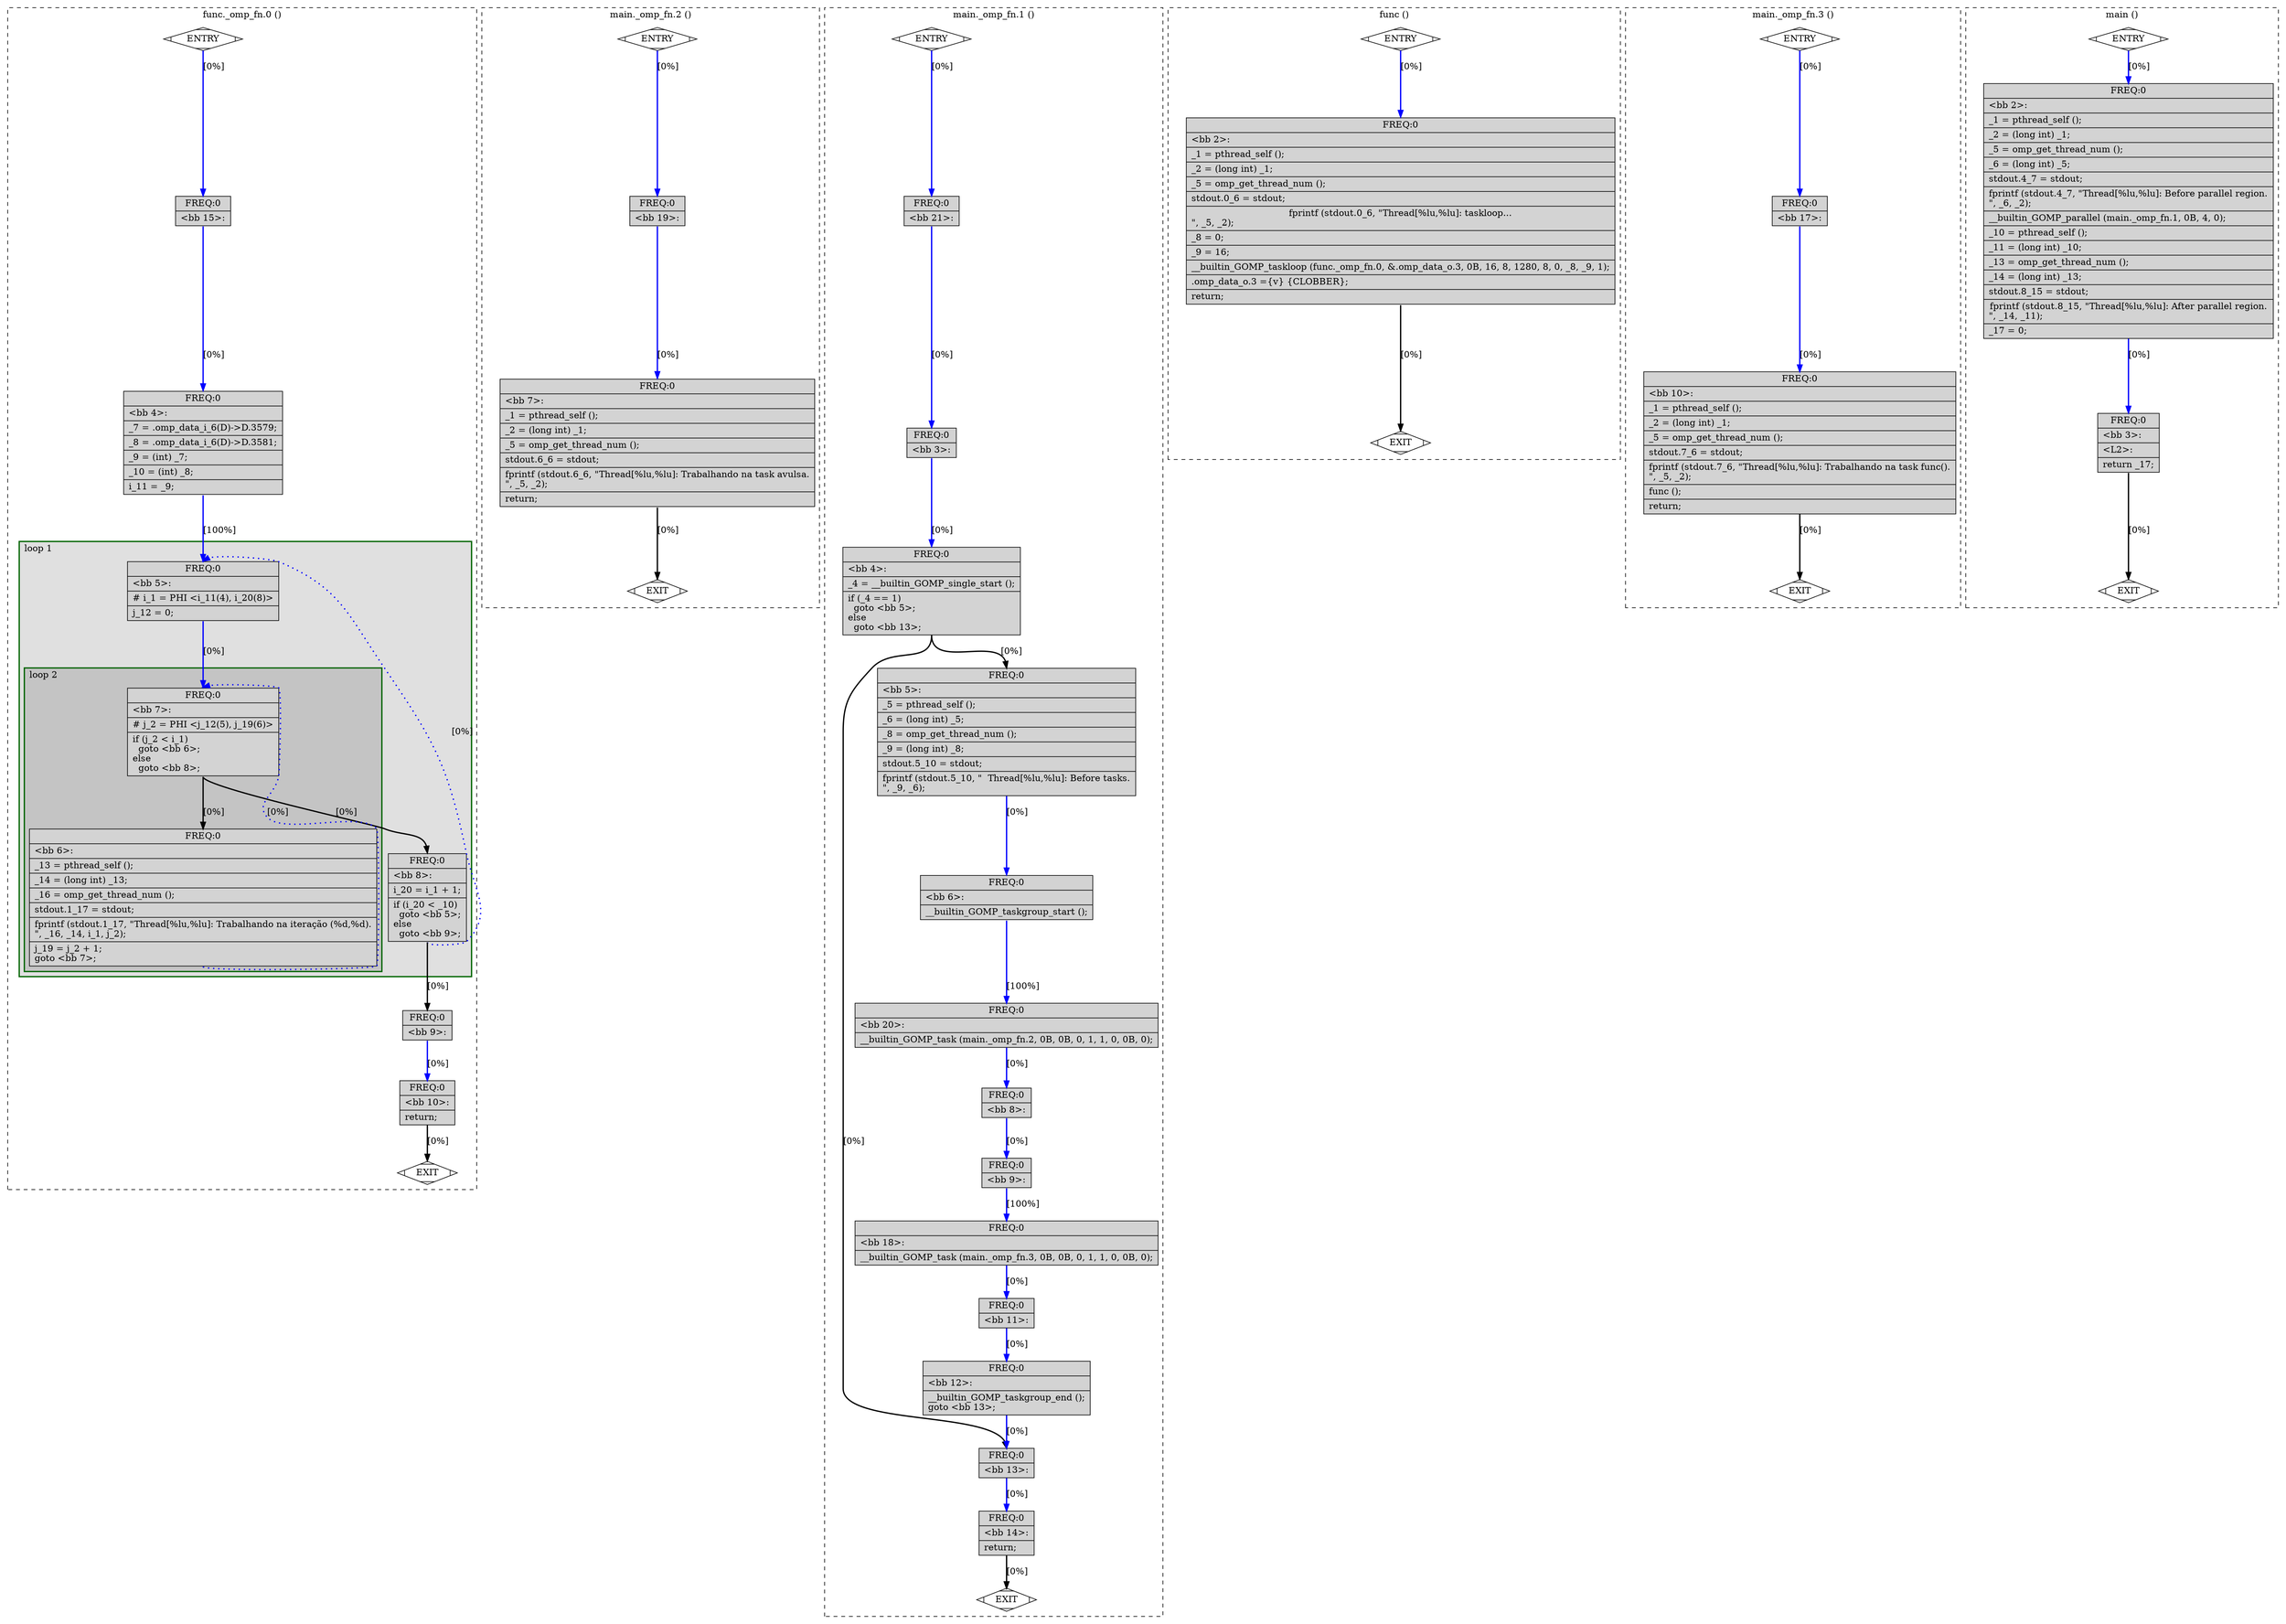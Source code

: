 digraph "example-taskloop.c.018t.ssa" {
overlap=false;
subgraph "cluster_func._omp_fn.0" {
	style="dashed";
	color="black";
	label="func._omp_fn.0 ()";
	subgraph cluster_4_1 {
	style="filled";
	color="darkgreen";
	fillcolor="grey88";
	label="loop 1";
	labeljust=l;
	penwidth=2;
	subgraph cluster_4_2 {
	style="filled";
	color="darkgreen";
	fillcolor="grey77";
	label="loop 2";
	labeljust=l;
	penwidth=2;
	fn_4_basic_block_7 [shape=record,style=filled,fillcolor=lightgrey,label="{ FREQ:0 |\<bb\ 7\>:\l\
|#\ j_2\ =\ PHI\ \<j_12(5),\ j_19(6)\>\l\
|if\ (j_2\ \<\ i_1)\l\
\ \ goto\ \<bb\ 6\>;\l\
else\l\
\ \ goto\ \<bb\ 8\>;\l\
}"];

	fn_4_basic_block_6 [shape=record,style=filled,fillcolor=lightgrey,label="{ FREQ:0 |\<bb\ 6\>:\l\
|_13\ =\ pthread_self\ ();\l\
|_14\ =\ (long\ int)\ _13;\l\
|_16\ =\ omp_get_thread_num\ ();\l\
|stdout.1_17\ =\ stdout;\l\
|fprintf\ (stdout.1_17,\ \"Thread[%lu,%lu]:\ Trabalhando\ na\ iteração\ (%d,%d).\n\",\ _16,\ _14,\ i_1,\ j_2);\l\
|j_19\ =\ j_2\ +\ 1;\l\
goto\ \<bb\ 7\>;\l\
}"];

	}
	fn_4_basic_block_5 [shape=record,style=filled,fillcolor=lightgrey,label="{ FREQ:0 |\<bb\ 5\>:\l\
|#\ i_1\ =\ PHI\ \<i_11(4),\ i_20(8)\>\l\
|j_12\ =\ 0;\l\
}"];

	fn_4_basic_block_8 [shape=record,style=filled,fillcolor=lightgrey,label="{ FREQ:0 |\<bb\ 8\>:\l\
|i_20\ =\ i_1\ +\ 1;\l\
|if\ (i_20\ \<\ _10)\l\
\ \ goto\ \<bb\ 5\>;\l\
else\l\
\ \ goto\ \<bb\ 9\>;\l\
}"];

	}
	fn_4_basic_block_0 [shape=Mdiamond,style=filled,fillcolor=white,label="ENTRY"];

	fn_4_basic_block_1 [shape=Mdiamond,style=filled,fillcolor=white,label="EXIT"];

	fn_4_basic_block_15 [shape=record,style=filled,fillcolor=lightgrey,label="{ FREQ:0 |\<bb\ 15\>:\l\
}"];

	fn_4_basic_block_4 [shape=record,style=filled,fillcolor=lightgrey,label="{ FREQ:0 |\<bb\ 4\>:\l\
|_7\ =\ .omp_data_i_6(D)-\>D.3579;\l\
|_8\ =\ .omp_data_i_6(D)-\>D.3581;\l\
|_9\ =\ (int)\ _7;\l\
|_10\ =\ (int)\ _8;\l\
|i_11\ =\ _9;\l\
}"];

	fn_4_basic_block_9 [shape=record,style=filled,fillcolor=lightgrey,label="{ FREQ:0 |\<bb\ 9\>:\l\
}"];

	fn_4_basic_block_10 [shape=record,style=filled,fillcolor=lightgrey,label="{ FREQ:0 |\<bb\ 10\>:\l\
|return;\l\
}"];

	fn_4_basic_block_0:s -> fn_4_basic_block_15:n [style="solid,bold",color=blue,weight=100,constraint=true, label="[0%]"];
	fn_4_basic_block_15:s -> fn_4_basic_block_4:n [style="solid,bold",color=blue,weight=100,constraint=true, label="[0%]"];
	fn_4_basic_block_4:s -> fn_4_basic_block_5:n [style="solid,bold",color=blue,weight=100,constraint=true, label="[100%]"];
	fn_4_basic_block_5:s -> fn_4_basic_block_7:n [style="solid,bold",color=blue,weight=100,constraint=true, label="[0%]"];
	fn_4_basic_block_7:s -> fn_4_basic_block_6:n [style="solid,bold",color=black,weight=10,constraint=true, label="[0%]"];
	fn_4_basic_block_7:s -> fn_4_basic_block_8:n [style="solid,bold",color=black,weight=10,constraint=true, label="[0%]"];
	fn_4_basic_block_8:s -> fn_4_basic_block_5:n [style="dotted,bold",color=blue,weight=10,constraint=false, label="[0%]"];
	fn_4_basic_block_8:s -> fn_4_basic_block_9:n [style="solid,bold",color=black,weight=10,constraint=true, label="[0%]"];
	fn_4_basic_block_9:s -> fn_4_basic_block_10:n [style="solid,bold",color=blue,weight=100,constraint=true, label="[0%]"];
	fn_4_basic_block_10:s -> fn_4_basic_block_1:n [style="solid,bold",color=black,weight=10,constraint=true, label="[0%]"];
	fn_4_basic_block_6:s -> fn_4_basic_block_7:n [style="dotted,bold",color=blue,weight=10,constraint=false, label="[0%]"];
	fn_4_basic_block_0:s -> fn_4_basic_block_1:n [style="invis",constraint=true];
}
subgraph "cluster_main._omp_fn.2" {
	style="dashed";
	color="black";
	label="main._omp_fn.2 ()";
	fn_6_basic_block_0 [shape=Mdiamond,style=filled,fillcolor=white,label="ENTRY"];

	fn_6_basic_block_1 [shape=Mdiamond,style=filled,fillcolor=white,label="EXIT"];

	fn_6_basic_block_19 [shape=record,style=filled,fillcolor=lightgrey,label="{ FREQ:0 |\<bb\ 19\>:\l\
}"];

	fn_6_basic_block_7 [shape=record,style=filled,fillcolor=lightgrey,label="{ FREQ:0 |\<bb\ 7\>:\l\
|_1\ =\ pthread_self\ ();\l\
|_2\ =\ (long\ int)\ _1;\l\
|_5\ =\ omp_get_thread_num\ ();\l\
|stdout.6_6\ =\ stdout;\l\
|fprintf\ (stdout.6_6,\ \"Thread[%lu,%lu]:\ Trabalhando\ na\ task\ avulsa.\n\",\ _5,\ _2);\l\
|return;\l\
}"];

	fn_6_basic_block_0:s -> fn_6_basic_block_19:n [style="solid,bold",color=blue,weight=100,constraint=true, label="[0%]"];
	fn_6_basic_block_19:s -> fn_6_basic_block_7:n [style="solid,bold",color=blue,weight=100,constraint=true, label="[0%]"];
	fn_6_basic_block_7:s -> fn_6_basic_block_1:n [style="solid,bold",color=black,weight=10,constraint=true, label="[0%]"];
	fn_6_basic_block_0:s -> fn_6_basic_block_1:n [style="invis",constraint=true];
}
subgraph "cluster_main._omp_fn.1" {
	style="dashed";
	color="black";
	label="main._omp_fn.1 ()";
	fn_5_basic_block_0 [shape=Mdiamond,style=filled,fillcolor=white,label="ENTRY"];

	fn_5_basic_block_1 [shape=Mdiamond,style=filled,fillcolor=white,label="EXIT"];

	fn_5_basic_block_21 [shape=record,style=filled,fillcolor=lightgrey,label="{ FREQ:0 |\<bb\ 21\>:\l\
}"];

	fn_5_basic_block_3 [shape=record,style=filled,fillcolor=lightgrey,label="{ FREQ:0 |\<bb\ 3\>:\l\
}"];

	fn_5_basic_block_4 [shape=record,style=filled,fillcolor=lightgrey,label="{ FREQ:0 |\<bb\ 4\>:\l\
|_4\ =\ __builtin_GOMP_single_start\ ();\l\
|if\ (_4\ ==\ 1)\l\
\ \ goto\ \<bb\ 5\>;\l\
else\l\
\ \ goto\ \<bb\ 13\>;\l\
}"];

	fn_5_basic_block_13 [shape=record,style=filled,fillcolor=lightgrey,label="{ FREQ:0 |\<bb\ 13\>:\l\
}"];

	fn_5_basic_block_14 [shape=record,style=filled,fillcolor=lightgrey,label="{ FREQ:0 |\<bb\ 14\>:\l\
|return;\l\
}"];

	fn_5_basic_block_5 [shape=record,style=filled,fillcolor=lightgrey,label="{ FREQ:0 |\<bb\ 5\>:\l\
|_5\ =\ pthread_self\ ();\l\
|_6\ =\ (long\ int)\ _5;\l\
|_8\ =\ omp_get_thread_num\ ();\l\
|_9\ =\ (long\ int)\ _8;\l\
|stdout.5_10\ =\ stdout;\l\
|fprintf\ (stdout.5_10,\ \"\ \ Thread[%lu,%lu]:\ Before\ tasks.\n\",\ _9,\ _6);\l\
}"];

	fn_5_basic_block_6 [shape=record,style=filled,fillcolor=lightgrey,label="{ FREQ:0 |\<bb\ 6\>:\l\
|__builtin_GOMP_taskgroup_start\ ();\l\
}"];

	fn_5_basic_block_20 [shape=record,style=filled,fillcolor=lightgrey,label="{ FREQ:0 |\<bb\ 20\>:\l\
|__builtin_GOMP_task\ (main._omp_fn.2,\ 0B,\ 0B,\ 0,\ 1,\ 1,\ 0,\ 0B,\ 0);\l\
}"];

	fn_5_basic_block_8 [shape=record,style=filled,fillcolor=lightgrey,label="{ FREQ:0 |\<bb\ 8\>:\l\
}"];

	fn_5_basic_block_9 [shape=record,style=filled,fillcolor=lightgrey,label="{ FREQ:0 |\<bb\ 9\>:\l\
}"];

	fn_5_basic_block_18 [shape=record,style=filled,fillcolor=lightgrey,label="{ FREQ:0 |\<bb\ 18\>:\l\
|__builtin_GOMP_task\ (main._omp_fn.3,\ 0B,\ 0B,\ 0,\ 1,\ 1,\ 0,\ 0B,\ 0);\l\
}"];

	fn_5_basic_block_11 [shape=record,style=filled,fillcolor=lightgrey,label="{ FREQ:0 |\<bb\ 11\>:\l\
}"];

	fn_5_basic_block_12 [shape=record,style=filled,fillcolor=lightgrey,label="{ FREQ:0 |\<bb\ 12\>:\l\
|__builtin_GOMP_taskgroup_end\ ();\l\
goto\ \<bb\ 13\>;\l\
}"];

	fn_5_basic_block_0:s -> fn_5_basic_block_21:n [style="solid,bold",color=blue,weight=100,constraint=true, label="[0%]"];
	fn_5_basic_block_21:s -> fn_5_basic_block_3:n [style="solid,bold",color=blue,weight=100,constraint=true, label="[0%]"];
	fn_5_basic_block_3:s -> fn_5_basic_block_4:n [style="solid,bold",color=blue,weight=100,constraint=true, label="[0%]"];
	fn_5_basic_block_4:s -> fn_5_basic_block_5:n [style="solid,bold",color=black,weight=10,constraint=true, label="[0%]"];
	fn_5_basic_block_4:s -> fn_5_basic_block_13:n [style="solid,bold",color=black,weight=10,constraint=true, label="[0%]"];
	fn_5_basic_block_13:s -> fn_5_basic_block_14:n [style="solid,bold",color=blue,weight=100,constraint=true, label="[0%]"];
	fn_5_basic_block_14:s -> fn_5_basic_block_1:n [style="solid,bold",color=black,weight=10,constraint=true, label="[0%]"];
	fn_5_basic_block_5:s -> fn_5_basic_block_6:n [style="solid,bold",color=blue,weight=100,constraint=true, label="[0%]"];
	fn_5_basic_block_6:s -> fn_5_basic_block_20:n [style="solid,bold",color=blue,weight=100,constraint=true, label="[100%]"];
	fn_5_basic_block_20:s -> fn_5_basic_block_8:n [style="solid,bold",color=blue,weight=100,constraint=true, label="[0%]"];
	fn_5_basic_block_8:s -> fn_5_basic_block_9:n [style="solid,bold",color=blue,weight=100,constraint=true, label="[0%]"];
	fn_5_basic_block_9:s -> fn_5_basic_block_18:n [style="solid,bold",color=blue,weight=100,constraint=true, label="[100%]"];
	fn_5_basic_block_18:s -> fn_5_basic_block_11:n [style="solid,bold",color=blue,weight=100,constraint=true, label="[0%]"];
	fn_5_basic_block_11:s -> fn_5_basic_block_12:n [style="solid,bold",color=blue,weight=100,constraint=true, label="[0%]"];
	fn_5_basic_block_12:s -> fn_5_basic_block_13:n [style="solid,bold",color=blue,weight=100,constraint=true, label="[0%]"];
	fn_5_basic_block_0:s -> fn_5_basic_block_1:n [style="invis",constraint=true];
}
subgraph "cluster_func" {
	style="dashed";
	color="black";
	label="func ()";
	fn_2_basic_block_0 [shape=Mdiamond,style=filled,fillcolor=white,label="ENTRY"];

	fn_2_basic_block_1 [shape=Mdiamond,style=filled,fillcolor=white,label="EXIT"];

	fn_2_basic_block_2 [shape=record,style=filled,fillcolor=lightgrey,label="{ FREQ:0 |\<bb\ 2\>:\l\
|_1\ =\ pthread_self\ ();\l\
|_2\ =\ (long\ int)\ _1;\l\
|_5\ =\ omp_get_thread_num\ ();\l\
|stdout.0_6\ =\ stdout;\l\
|fprintf\ (stdout.0_6,\ \"Thread[%lu,%lu]:\ taskloop...\n\",\ _5,\ _2);\l\
|_8\ =\ 0;\l\
|_9\ =\ 16;\l\
|__builtin_GOMP_taskloop\ (func._omp_fn.0,\ &.omp_data_o.3,\ 0B,\ 16,\ 8,\ 1280,\ 8,\ 0,\ _8,\ _9,\ 1);\l\
|.omp_data_o.3\ =\{v\}\ \{CLOBBER\};\l\
|return;\l\
}"];

	fn_2_basic_block_0:s -> fn_2_basic_block_2:n [style="solid,bold",color=blue,weight=100,constraint=true, label="[0%]"];
	fn_2_basic_block_2:s -> fn_2_basic_block_1:n [style="solid,bold",color=black,weight=10,constraint=true, label="[0%]"];
	fn_2_basic_block_0:s -> fn_2_basic_block_1:n [style="invis",constraint=true];
}
subgraph "cluster_main._omp_fn.3" {
	style="dashed";
	color="black";
	label="main._omp_fn.3 ()";
	fn_7_basic_block_0 [shape=Mdiamond,style=filled,fillcolor=white,label="ENTRY"];

	fn_7_basic_block_1 [shape=Mdiamond,style=filled,fillcolor=white,label="EXIT"];

	fn_7_basic_block_17 [shape=record,style=filled,fillcolor=lightgrey,label="{ FREQ:0 |\<bb\ 17\>:\l\
}"];

	fn_7_basic_block_10 [shape=record,style=filled,fillcolor=lightgrey,label="{ FREQ:0 |\<bb\ 10\>:\l\
|_1\ =\ pthread_self\ ();\l\
|_2\ =\ (long\ int)\ _1;\l\
|_5\ =\ omp_get_thread_num\ ();\l\
|stdout.7_6\ =\ stdout;\l\
|fprintf\ (stdout.7_6,\ \"Thread[%lu,%lu]:\ Trabalhando\ na\ task\ func().\n\",\ _5,\ _2);\l\
|func\ ();\l\
|return;\l\
}"];

	fn_7_basic_block_0:s -> fn_7_basic_block_17:n [style="solid,bold",color=blue,weight=100,constraint=true, label="[0%]"];
	fn_7_basic_block_17:s -> fn_7_basic_block_10:n [style="solid,bold",color=blue,weight=100,constraint=true, label="[0%]"];
	fn_7_basic_block_10:s -> fn_7_basic_block_1:n [style="solid,bold",color=black,weight=10,constraint=true, label="[0%]"];
	fn_7_basic_block_0:s -> fn_7_basic_block_1:n [style="invis",constraint=true];
}
subgraph "cluster_main" {
	style="dashed";
	color="black";
	label="main ()";
	fn_3_basic_block_0 [shape=Mdiamond,style=filled,fillcolor=white,label="ENTRY"];

	fn_3_basic_block_1 [shape=Mdiamond,style=filled,fillcolor=white,label="EXIT"];

	fn_3_basic_block_2 [shape=record,style=filled,fillcolor=lightgrey,label="{ FREQ:0 |\<bb\ 2\>:\l\
|_1\ =\ pthread_self\ ();\l\
|_2\ =\ (long\ int)\ _1;\l\
|_5\ =\ omp_get_thread_num\ ();\l\
|_6\ =\ (long\ int)\ _5;\l\
|stdout.4_7\ =\ stdout;\l\
|fprintf\ (stdout.4_7,\ \"Thread[%lu,%lu]:\ Before\ parallel\ region.\n\",\ _6,\ _2);\l\
|__builtin_GOMP_parallel\ (main._omp_fn.1,\ 0B,\ 4,\ 0);\l\
|_10\ =\ pthread_self\ ();\l\
|_11\ =\ (long\ int)\ _10;\l\
|_13\ =\ omp_get_thread_num\ ();\l\
|_14\ =\ (long\ int)\ _13;\l\
|stdout.8_15\ =\ stdout;\l\
|fprintf\ (stdout.8_15,\ \"Thread[%lu,%lu]:\ After\ parallel\ region.\n\",\ _14,\ _11);\l\
|_17\ =\ 0;\l\
}"];

	fn_3_basic_block_3 [shape=record,style=filled,fillcolor=lightgrey,label="{ FREQ:0 |\<bb\ 3\>:\l\
|\<L2\>:\l\
|return\ _17;\l\
}"];

	fn_3_basic_block_0:s -> fn_3_basic_block_2:n [style="solid,bold",color=blue,weight=100,constraint=true, label="[0%]"];
	fn_3_basic_block_2:s -> fn_3_basic_block_3:n [style="solid,bold",color=blue,weight=100,constraint=true, label="[0%]"];
	fn_3_basic_block_3:s -> fn_3_basic_block_1:n [style="solid,bold",color=black,weight=10,constraint=true, label="[0%]"];
	fn_3_basic_block_0:s -> fn_3_basic_block_1:n [style="invis",constraint=true];
}
}

